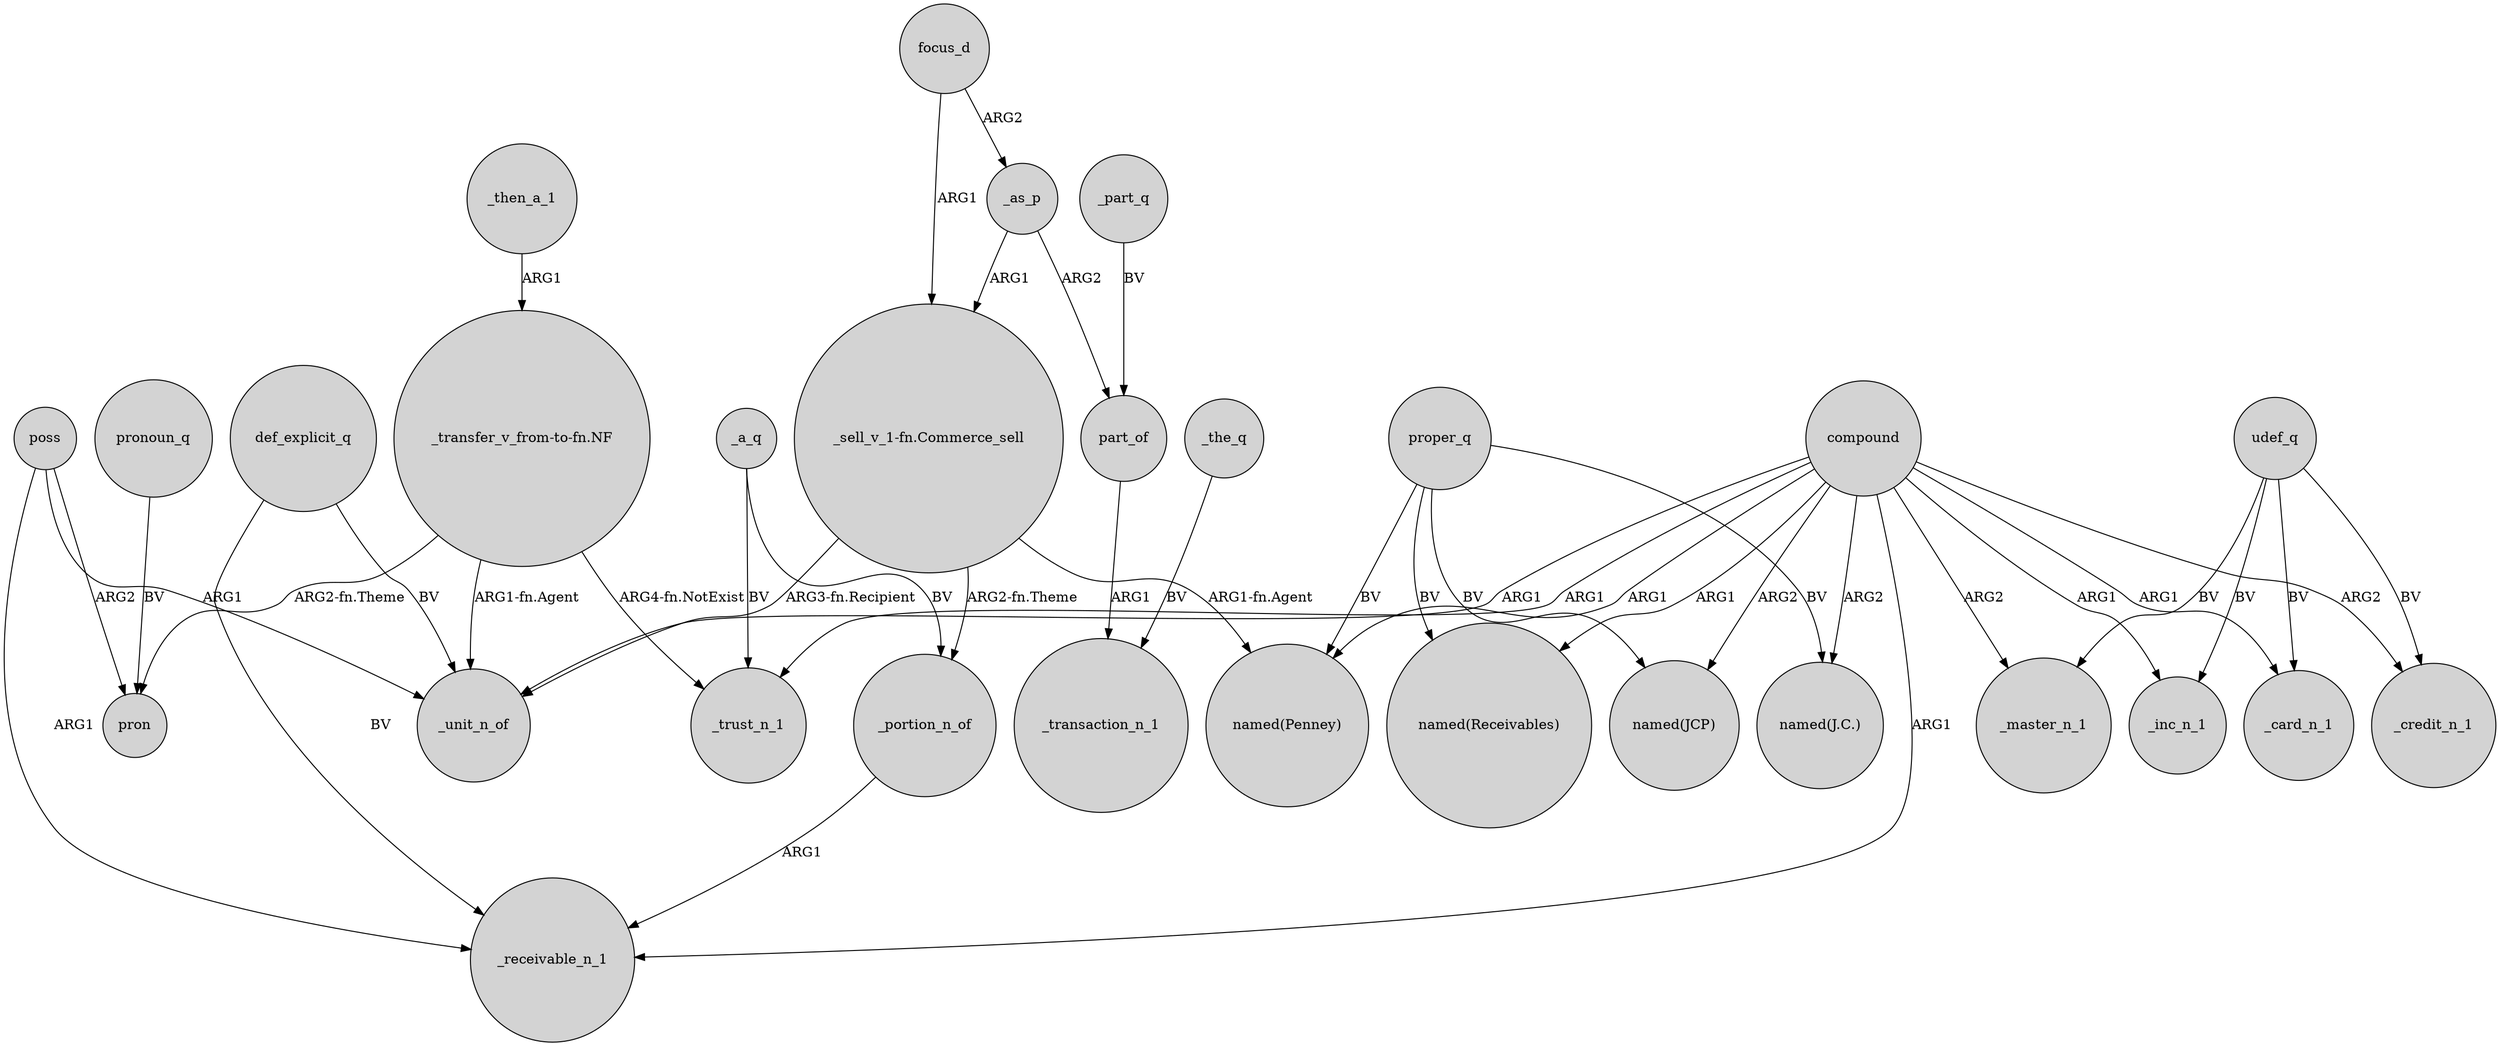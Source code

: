 digraph {
	node [shape=circle style=filled]
	"_sell_v_1-fn.Commerce_sell" -> _unit_n_of [label="ARG3-fn.Recipient"]
	_portion_n_of -> _receivable_n_1 [label=ARG1]
	"_transfer_v_from-to-fn.NF" -> _unit_n_of [label="ARG1-fn.Agent"]
	part_of -> _transaction_n_1 [label=ARG1]
	compound -> "named(JCP)" [label=ARG2]
	udef_q -> _inc_n_1 [label=BV]
	poss -> pron [label=ARG2]
	_as_p -> part_of [label=ARG2]
	udef_q -> _credit_n_1 [label=BV]
	def_explicit_q -> _unit_n_of [label=BV]
	compound -> _unit_n_of [label=ARG1]
	"_sell_v_1-fn.Commerce_sell" -> "named(Penney)" [label="ARG1-fn.Agent"]
	compound -> _credit_n_1 [label=ARG2]
	compound -> "named(Receivables)" [label=ARG1]
	proper_q -> "named(Receivables)" [label=BV]
	"_transfer_v_from-to-fn.NF" -> pron [label="ARG2-fn.Theme"]
	"_sell_v_1-fn.Commerce_sell" -> _portion_n_of [label="ARG2-fn.Theme"]
	focus_d -> _as_p [label=ARG2]
	udef_q -> _card_n_1 [label=BV]
	_part_q -> part_of [label=BV]
	def_explicit_q -> _receivable_n_1 [label=BV]
	focus_d -> "_sell_v_1-fn.Commerce_sell" [label=ARG1]
	compound -> "named(Penney)" [label=ARG1]
	pronoun_q -> pron [label=BV]
	compound -> _card_n_1 [label=ARG1]
	poss -> _receivable_n_1 [label=ARG1]
	poss -> _unit_n_of [label=ARG1]
	proper_q -> "named(Penney)" [label=BV]
	_a_q -> _trust_n_1 [label=BV]
	compound -> _trust_n_1 [label=ARG1]
	"_transfer_v_from-to-fn.NF" -> _trust_n_1 [label="ARG4-fn.NotExist"]
	compound -> "named(J.C.)" [label=ARG2]
	proper_q -> "named(JCP)" [label=BV]
	_as_p -> "_sell_v_1-fn.Commerce_sell" [label=ARG1]
	compound -> _receivable_n_1 [label=ARG1]
	compound -> _inc_n_1 [label=ARG1]
	udef_q -> _master_n_1 [label=BV]
	_the_q -> _transaction_n_1 [label=BV]
	proper_q -> "named(J.C.)" [label=BV]
	_a_q -> _portion_n_of [label=BV]
	_then_a_1 -> "_transfer_v_from-to-fn.NF" [label=ARG1]
	compound -> _master_n_1 [label=ARG2]
}
